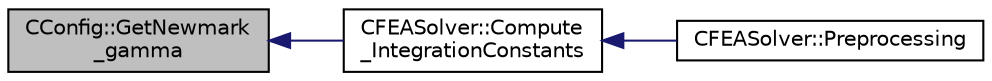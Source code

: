 digraph "CConfig::GetNewmark_gamma"
{
  edge [fontname="Helvetica",fontsize="10",labelfontname="Helvetica",labelfontsize="10"];
  node [fontname="Helvetica",fontsize="10",shape=record];
  rankdir="LR";
  Node8484 [label="CConfig::GetNewmark\l_gamma",height=0.2,width=0.4,color="black", fillcolor="grey75", style="filled", fontcolor="black"];
  Node8484 -> Node8485 [dir="back",color="midnightblue",fontsize="10",style="solid",fontname="Helvetica"];
  Node8485 [label="CFEASolver::Compute\l_IntegrationConstants",height=0.2,width=0.4,color="black", fillcolor="white", style="filled",URL="$class_c_f_e_a_solver.html#ae8684571d6c73d6f1598896d06c24f4e",tooltip="A virtual member. "];
  Node8485 -> Node8486 [dir="back",color="midnightblue",fontsize="10",style="solid",fontname="Helvetica"];
  Node8486 [label="CFEASolver::Preprocessing",height=0.2,width=0.4,color="black", fillcolor="white", style="filled",URL="$class_c_f_e_a_solver.html#a2171424e52ccd32f17bcbd4972b1fe15",tooltip="Set residuals to zero. "];
}
